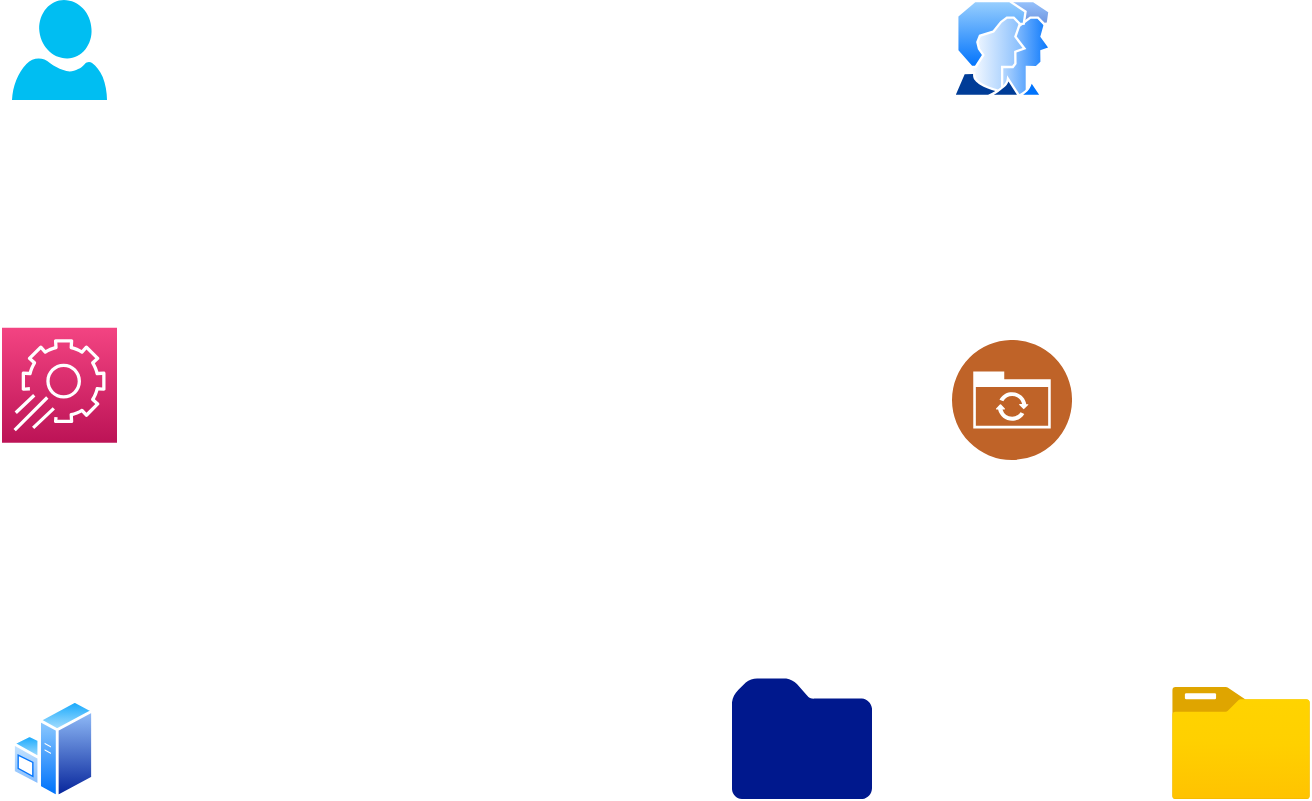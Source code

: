 <mxfile version="14.5.4" type="github">
  <diagram id="hzf8_sdcUa-K4uW4BbmH" name="Page-1">
    <mxGraphModel dx="1422" dy="789" grid="1" gridSize="10" guides="1" tooltips="1" connect="1" arrows="1" fold="1" page="1" pageScale="1" pageWidth="850" pageHeight="1100" math="0" shadow="0">
      <root>
        <mxCell id="0" />
        <mxCell id="1" parent="0" />
        <mxCell id="Pi0gEZVd3J4FXb9pj6LY-1" value="" style="verticalLabelPosition=bottom;html=1;verticalAlign=top;align=center;strokeColor=none;fillColor=#00BEF2;shape=mxgraph.azure.user;" vertex="1" parent="1">
          <mxGeometry x="120" y="80" width="47.5" height="50" as="geometry" />
        </mxCell>
        <mxCell id="Pi0gEZVd3J4FXb9pj6LY-5" value="" style="aspect=fixed;perimeter=ellipsePerimeter;html=1;align=center;shadow=0;dashed=0;spacingTop=3;image;image=img/lib/active_directory/user_accounts.svg;" vertex="1" parent="1">
          <mxGeometry x="590" y="80" width="50" height="48.5" as="geometry" />
        </mxCell>
        <mxCell id="Pi0gEZVd3J4FXb9pj6LY-9" value="" style="points=[[0,0,0],[0.25,0,0],[0.5,0,0],[0.75,0,0],[1,0,0],[0,1,0],[0.25,1,0],[0.5,1,0],[0.75,1,0],[1,1,0],[0,0.25,0],[0,0.5,0],[0,0.75,0],[1,0.25,0],[1,0.5,0],[1,0.75,0]];points=[[0,0,0],[0.25,0,0],[0.5,0,0],[0.75,0,0],[1,0,0],[0,1,0],[0.25,1,0],[0.5,1,0],[0.75,1,0],[1,1,0],[0,0.25,0],[0,0.5,0],[0,0.75,0],[1,0.25,0],[1,0.5,0],[1,0.75,0]];outlineConnect=0;fontColor=#232F3E;gradientColor=#F34482;gradientDirection=north;fillColor=#BC1356;strokeColor=#ffffff;dashed=0;verticalLabelPosition=bottom;verticalAlign=top;align=center;html=1;fontSize=12;fontStyle=0;aspect=fixed;shape=mxgraph.aws4.resourceIcon;resIcon=mxgraph.aws4.app_config;" vertex="1" parent="1">
          <mxGeometry x="115" y="243.88" width="57.5" height="57.5" as="geometry" />
        </mxCell>
        <mxCell id="Pi0gEZVd3J4FXb9pj6LY-10" value="" style="aspect=fixed;perimeter=ellipsePerimeter;html=1;align=center;shadow=0;dashed=0;fontColor=#4277BB;labelBackgroundColor=#ffffff;fontSize=12;spacingTop=3;image;image=img/lib/ibm/social/file_sync.svg;" vertex="1" parent="1">
          <mxGeometry x="590" y="250" width="60" height="60" as="geometry" />
        </mxCell>
        <mxCell id="Pi0gEZVd3J4FXb9pj6LY-11" value="" style="aspect=fixed;pointerEvents=1;shadow=0;dashed=0;html=1;strokeColor=none;labelPosition=center;verticalLabelPosition=bottom;verticalAlign=top;align=center;fillColor=#00188D;shape=mxgraph.mscae.enterprise.folder" vertex="1" parent="1">
          <mxGeometry x="480" y="419.3" width="70" height="60.2" as="geometry" />
        </mxCell>
        <mxCell id="Pi0gEZVd3J4FXb9pj6LY-12" value="" style="aspect=fixed;html=1;points=[];align=center;image;fontSize=12;image=img/lib/azure2/general/Folder_Blank.svg;" vertex="1" parent="1">
          <mxGeometry x="700" y="423.5" width="69" height="56.0" as="geometry" />
        </mxCell>
        <mxCell id="Pi0gEZVd3J4FXb9pj6LY-13" value="" style="aspect=fixed;perimeter=ellipsePerimeter;html=1;align=center;shadow=0;dashed=0;spacingTop=3;image;image=img/lib/active_directory/windows_server.svg;" vertex="1" parent="1">
          <mxGeometry x="120" y="429.5" width="41" height="50" as="geometry" />
        </mxCell>
      </root>
    </mxGraphModel>
  </diagram>
</mxfile>
